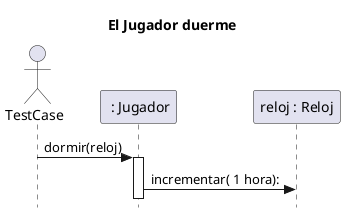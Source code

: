 @startuml
skinparam style strictuml
title:  El Jugador duerme

actor TestCase

participant " : Jugador" as jugador
participant "reloj : Reloj" as reloj


TestCase -> jugador: dormir(reloj)
activate jugador
jugador -> reloj: incrementar( 1 hora):

@enduml

